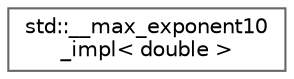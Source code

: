 digraph "Graphical Class Hierarchy"
{
 // LATEX_PDF_SIZE
  bgcolor="transparent";
  edge [fontname=Helvetica,fontsize=10,labelfontname=Helvetica,labelfontsize=10];
  node [fontname=Helvetica,fontsize=10,shape=box,height=0.2,width=0.4];
  rankdir="LR";
  Node0 [id="Node000000",label="std::__max_exponent10\l_impl\< double \>",height=0.2,width=0.4,color="grey40", fillcolor="white", style="filled",URL="$structstd_1_1____max__exponent10__impl_3_01double_01_4.html",tooltip=" "];
}
